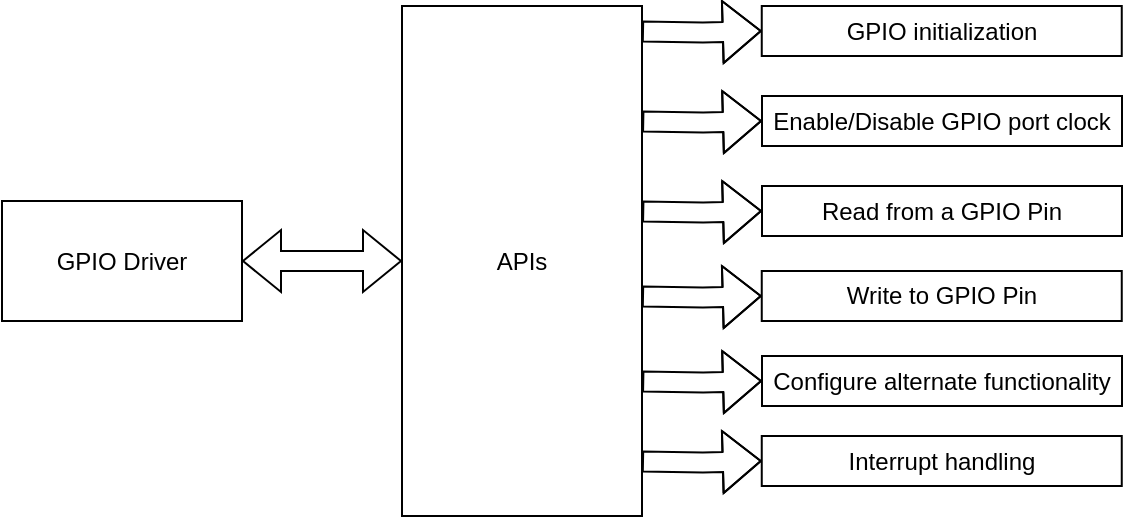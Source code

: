 <mxfile version="19.0.3" type="device" pages="2"><diagram id="R0r1mbMzLh7Bu9BcwMs4" name="GPIO Driver"><mxGraphModel dx="1422" dy="865" grid="1" gridSize="10" guides="1" tooltips="1" connect="1" arrows="1" fold="1" page="1" pageScale="1" pageWidth="827" pageHeight="1169" math="0" shadow="0"><root><mxCell id="0"/><mxCell id="1" parent="0"/><mxCell id="mQxwfRtUp974Zl1d3-7J-5" style="edgeStyle=orthogonalEdgeStyle;rounded=0;orthogonalLoop=1;jettySize=auto;html=1;entryX=0;entryY=0.5;entryDx=0;entryDy=0;shape=flexArrow;startArrow=block;" parent="1" source="mQxwfRtUp974Zl1d3-7J-1" target="mQxwfRtUp974Zl1d3-7J-2" edge="1"><mxGeometry relative="1" as="geometry"/></mxCell><mxCell id="mQxwfRtUp974Zl1d3-7J-1" value="GPIO Driver" style="rounded=0;whiteSpace=wrap;html=1;" parent="1" vertex="1"><mxGeometry x="60" y="237.5" width="120" height="60" as="geometry"/></mxCell><mxCell id="mQxwfRtUp974Zl1d3-7J-2" value="APIs" style="whiteSpace=wrap;html=1;rounded=0;" parent="1" vertex="1"><mxGeometry x="260" y="140" width="120" height="255" as="geometry"/></mxCell><mxCell id="mQxwfRtUp974Zl1d3-7J-17" value="Enable/Disable GPIO port clock" style="rounded=0;whiteSpace=wrap;html=1;" parent="1" vertex="1"><mxGeometry x="440" y="185" width="180" height="25" as="geometry"/></mxCell><mxCell id="mQxwfRtUp974Zl1d3-7J-18" style="edgeStyle=orthogonalEdgeStyle;rounded=0;orthogonalLoop=1;jettySize=auto;html=1;entryX=0;entryY=0.5;entryDx=0;entryDy=0;shape=flexArrow;startArrow=none;startFill=0;exitX=1.001;exitY=0.044;exitDx=0;exitDy=0;exitPerimeter=0;" parent="1" target="mQxwfRtUp974Zl1d3-7J-17" edge="1"><mxGeometry relative="1" as="geometry"><mxPoint x="380.12" y="197.76" as="sourcePoint"/><mxPoint x="450" y="197.02" as="targetPoint"/></mxGeometry></mxCell><mxCell id="mQxwfRtUp974Zl1d3-7J-19" value="Read from a GPIO Pin" style="rounded=0;whiteSpace=wrap;html=1;" parent="1" vertex="1"><mxGeometry x="440" y="230" width="180" height="25" as="geometry"/></mxCell><mxCell id="mQxwfRtUp974Zl1d3-7J-20" style="edgeStyle=orthogonalEdgeStyle;rounded=0;orthogonalLoop=1;jettySize=auto;html=1;entryX=0;entryY=0.5;entryDx=0;entryDy=0;shape=flexArrow;startArrow=none;startFill=0;exitX=1.001;exitY=0.044;exitDx=0;exitDy=0;exitPerimeter=0;" parent="1" target="mQxwfRtUp974Zl1d3-7J-19" edge="1"><mxGeometry relative="1" as="geometry"><mxPoint x="380.12" y="242.76" as="sourcePoint"/><mxPoint x="450" y="242.02" as="targetPoint"/></mxGeometry></mxCell><mxCell id="mQxwfRtUp974Zl1d3-7J-21" value="Write to GPIO Pin" style="rounded=0;whiteSpace=wrap;html=1;" parent="1" vertex="1"><mxGeometry x="439.88" y="272.5" width="180" height="25" as="geometry"/></mxCell><mxCell id="mQxwfRtUp974Zl1d3-7J-22" style="edgeStyle=orthogonalEdgeStyle;rounded=0;orthogonalLoop=1;jettySize=auto;html=1;entryX=0;entryY=0.5;entryDx=0;entryDy=0;shape=flexArrow;startArrow=none;startFill=0;exitX=1.001;exitY=0.044;exitDx=0;exitDy=0;exitPerimeter=0;" parent="1" target="mQxwfRtUp974Zl1d3-7J-21" edge="1"><mxGeometry relative="1" as="geometry"><mxPoint x="380.0" y="285.26" as="sourcePoint"/><mxPoint x="449.88" y="284.52" as="targetPoint"/></mxGeometry></mxCell><mxCell id="mQxwfRtUp974Zl1d3-7J-23" value="Configure alternate functionality" style="rounded=0;whiteSpace=wrap;html=1;" parent="1" vertex="1"><mxGeometry x="440" y="315" width="180" height="25" as="geometry"/></mxCell><mxCell id="mQxwfRtUp974Zl1d3-7J-24" style="edgeStyle=orthogonalEdgeStyle;rounded=0;orthogonalLoop=1;jettySize=auto;html=1;entryX=0;entryY=0.5;entryDx=0;entryDy=0;shape=flexArrow;startArrow=none;startFill=0;exitX=1.001;exitY=0.044;exitDx=0;exitDy=0;exitPerimeter=0;" parent="1" target="mQxwfRtUp974Zl1d3-7J-23" edge="1"><mxGeometry relative="1" as="geometry"><mxPoint x="380.12" y="327.76" as="sourcePoint"/><mxPoint x="450" y="327.02" as="targetPoint"/></mxGeometry></mxCell><mxCell id="mQxwfRtUp974Zl1d3-7J-25" value="Interrupt handling" style="rounded=0;whiteSpace=wrap;html=1;" parent="1" vertex="1"><mxGeometry x="439.88" y="355" width="180" height="25" as="geometry"/></mxCell><mxCell id="mQxwfRtUp974Zl1d3-7J-26" style="edgeStyle=orthogonalEdgeStyle;rounded=0;orthogonalLoop=1;jettySize=auto;html=1;entryX=0;entryY=0.5;entryDx=0;entryDy=0;shape=flexArrow;startArrow=none;startFill=0;exitX=1.001;exitY=0.044;exitDx=0;exitDy=0;exitPerimeter=0;" parent="1" target="mQxwfRtUp974Zl1d3-7J-25" edge="1"><mxGeometry relative="1" as="geometry"><mxPoint x="380.0" y="367.76" as="sourcePoint"/><mxPoint x="449.88" y="367.02" as="targetPoint"/></mxGeometry></mxCell><mxCell id="mQxwfRtUp974Zl1d3-7J-27" value="GPIO initialization" style="rounded=0;whiteSpace=wrap;html=1;" parent="1" vertex="1"><mxGeometry x="439.88" y="140" width="180" height="25" as="geometry"/></mxCell><mxCell id="mQxwfRtUp974Zl1d3-7J-28" style="edgeStyle=orthogonalEdgeStyle;rounded=0;orthogonalLoop=1;jettySize=auto;html=1;entryX=0;entryY=0.5;entryDx=0;entryDy=0;shape=flexArrow;startArrow=none;startFill=0;exitX=1.001;exitY=0.044;exitDx=0;exitDy=0;exitPerimeter=0;" parent="1" target="mQxwfRtUp974Zl1d3-7J-27" edge="1"><mxGeometry relative="1" as="geometry"><mxPoint x="380.0" y="152.76" as="sourcePoint"/><mxPoint x="449.88" y="152.02" as="targetPoint"/></mxGeometry></mxCell></root></mxGraphModel></diagram><diagram id="o_bCJe39fyF_AwYgJaAQ" name="SPI Driver"><mxGraphModel dx="1422" dy="865" grid="1" gridSize="10" guides="1" tooltips="1" connect="1" arrows="1" fold="1" page="1" pageScale="1" pageWidth="827" pageHeight="1169" math="0" shadow="0"><root><mxCell id="0"/><mxCell id="1" parent="0"/><mxCell id="mSVz3BaSptR8CvQvTmn1-1" style="edgeStyle=orthogonalEdgeStyle;rounded=0;orthogonalLoop=1;jettySize=auto;html=1;entryX=0;entryY=0.5;entryDx=0;entryDy=0;shape=flexArrow;startArrow=block;" edge="1" parent="1" source="mSVz3BaSptR8CvQvTmn1-2" target="mSVz3BaSptR8CvQvTmn1-3"><mxGeometry relative="1" as="geometry"/></mxCell><mxCell id="mSVz3BaSptR8CvQvTmn1-2" value="SPI Driver" style="rounded=0;whiteSpace=wrap;html=1;" vertex="1" parent="1"><mxGeometry x="120" y="215" width="120" height="60" as="geometry"/></mxCell><mxCell id="mSVz3BaSptR8CvQvTmn1-3" value="APIs" style="whiteSpace=wrap;html=1;rounded=0;" vertex="1" parent="1"><mxGeometry x="320" y="140" width="60" height="210" as="geometry"/></mxCell><mxCell id="mSVz3BaSptR8CvQvTmn1-4" value="SPI Tx" style="rounded=0;whiteSpace=wrap;html=1;" vertex="1" parent="1"><mxGeometry x="440" y="185" width="240" height="25" as="geometry"/></mxCell><mxCell id="mSVz3BaSptR8CvQvTmn1-5" style="edgeStyle=orthogonalEdgeStyle;rounded=0;orthogonalLoop=1;jettySize=auto;html=1;entryX=0;entryY=0.5;entryDx=0;entryDy=0;shape=flexArrow;startArrow=none;startFill=0;exitX=1.001;exitY=0.044;exitDx=0;exitDy=0;exitPerimeter=0;" edge="1" parent="1" target="mSVz3BaSptR8CvQvTmn1-4"><mxGeometry relative="1" as="geometry"><mxPoint x="380.12" y="197.76" as="sourcePoint"/><mxPoint x="450" y="197.02" as="targetPoint"/></mxGeometry></mxCell><mxCell id="mSVz3BaSptR8CvQvTmn1-6" value="SPI Rx" style="rounded=0;whiteSpace=wrap;html=1;" vertex="1" parent="1"><mxGeometry x="440" y="230" width="240" height="25" as="geometry"/></mxCell><mxCell id="mSVz3BaSptR8CvQvTmn1-7" style="edgeStyle=orthogonalEdgeStyle;rounded=0;orthogonalLoop=1;jettySize=auto;html=1;entryX=0;entryY=0.5;entryDx=0;entryDy=0;shape=flexArrow;startArrow=none;startFill=0;exitX=1.001;exitY=0.044;exitDx=0;exitDy=0;exitPerimeter=0;" edge="1" parent="1" target="mSVz3BaSptR8CvQvTmn1-6"><mxGeometry relative="1" as="geometry"><mxPoint x="380.12" y="242.76" as="sourcePoint"/><mxPoint x="450" y="242.02" as="targetPoint"/></mxGeometry></mxCell><mxCell id="mSVz3BaSptR8CvQvTmn1-8" value="SPI Interrupt config &amp;amp; handling" style="rounded=0;whiteSpace=wrap;html=1;" vertex="1" parent="1"><mxGeometry x="439.88" y="272.5" width="240.12" height="25" as="geometry"/></mxCell><mxCell id="mSVz3BaSptR8CvQvTmn1-9" style="edgeStyle=orthogonalEdgeStyle;rounded=0;orthogonalLoop=1;jettySize=auto;html=1;entryX=0;entryY=0.5;entryDx=0;entryDy=0;shape=flexArrow;startArrow=none;startFill=0;exitX=1.001;exitY=0.044;exitDx=0;exitDy=0;exitPerimeter=0;" edge="1" parent="1" target="mSVz3BaSptR8CvQvTmn1-8"><mxGeometry relative="1" as="geometry"><mxPoint x="380" y="285.26" as="sourcePoint"/><mxPoint x="449.88" y="284.52" as="targetPoint"/></mxGeometry></mxCell><mxCell id="mSVz3BaSptR8CvQvTmn1-10" value="Other SPI management APIs" style="rounded=0;whiteSpace=wrap;html=1;" vertex="1" parent="1"><mxGeometry x="440" y="315" width="240" height="25" as="geometry"/></mxCell><mxCell id="mSVz3BaSptR8CvQvTmn1-11" style="edgeStyle=orthogonalEdgeStyle;rounded=0;orthogonalLoop=1;jettySize=auto;html=1;entryX=0;entryY=0.5;entryDx=0;entryDy=0;shape=flexArrow;startArrow=none;startFill=0;exitX=1.001;exitY=0.044;exitDx=0;exitDy=0;exitPerimeter=0;" edge="1" parent="1" target="mSVz3BaSptR8CvQvTmn1-10"><mxGeometry relative="1" as="geometry"><mxPoint x="380.12" y="327.76" as="sourcePoint"/><mxPoint x="450" y="327.02" as="targetPoint"/></mxGeometry></mxCell><mxCell id="mSVz3BaSptR8CvQvTmn1-14" value="SPI initialization / Peripheral clock control" style="rounded=0;whiteSpace=wrap;html=1;" vertex="1" parent="1"><mxGeometry x="439.88" y="140" width="240.12" height="25" as="geometry"/></mxCell><mxCell id="mSVz3BaSptR8CvQvTmn1-15" style="edgeStyle=orthogonalEdgeStyle;rounded=0;orthogonalLoop=1;jettySize=auto;html=1;entryX=0;entryY=0.5;entryDx=0;entryDy=0;shape=flexArrow;startArrow=none;startFill=0;exitX=1.001;exitY=0.044;exitDx=0;exitDy=0;exitPerimeter=0;" edge="1" parent="1" target="mSVz3BaSptR8CvQvTmn1-14"><mxGeometry relative="1" as="geometry"><mxPoint x="380" y="152.76" as="sourcePoint"/><mxPoint x="449.88" y="152.02" as="targetPoint"/></mxGeometry></mxCell></root></mxGraphModel></diagram></mxfile>